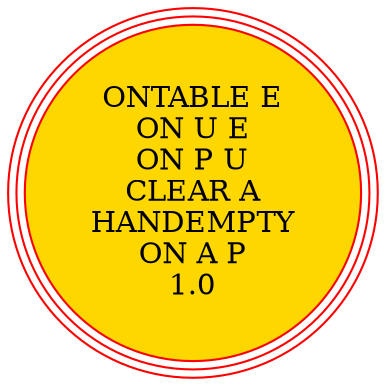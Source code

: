 digraph {
"ONTABLE E\nON U E\nON P U\nCLEAR A\nHANDEMPTY\nON A P\n1.0\n" [shape=circle, style=filled color=red, fillcolor=gold, peripheries=3];
"ONTABLE E\nON U E\nON P U\nCLEAR A\nHANDEMPTY\nON A P\n1.0\n" [shape=circle, style=filled color=red, fillcolor=gold, peripheries=3];
}
